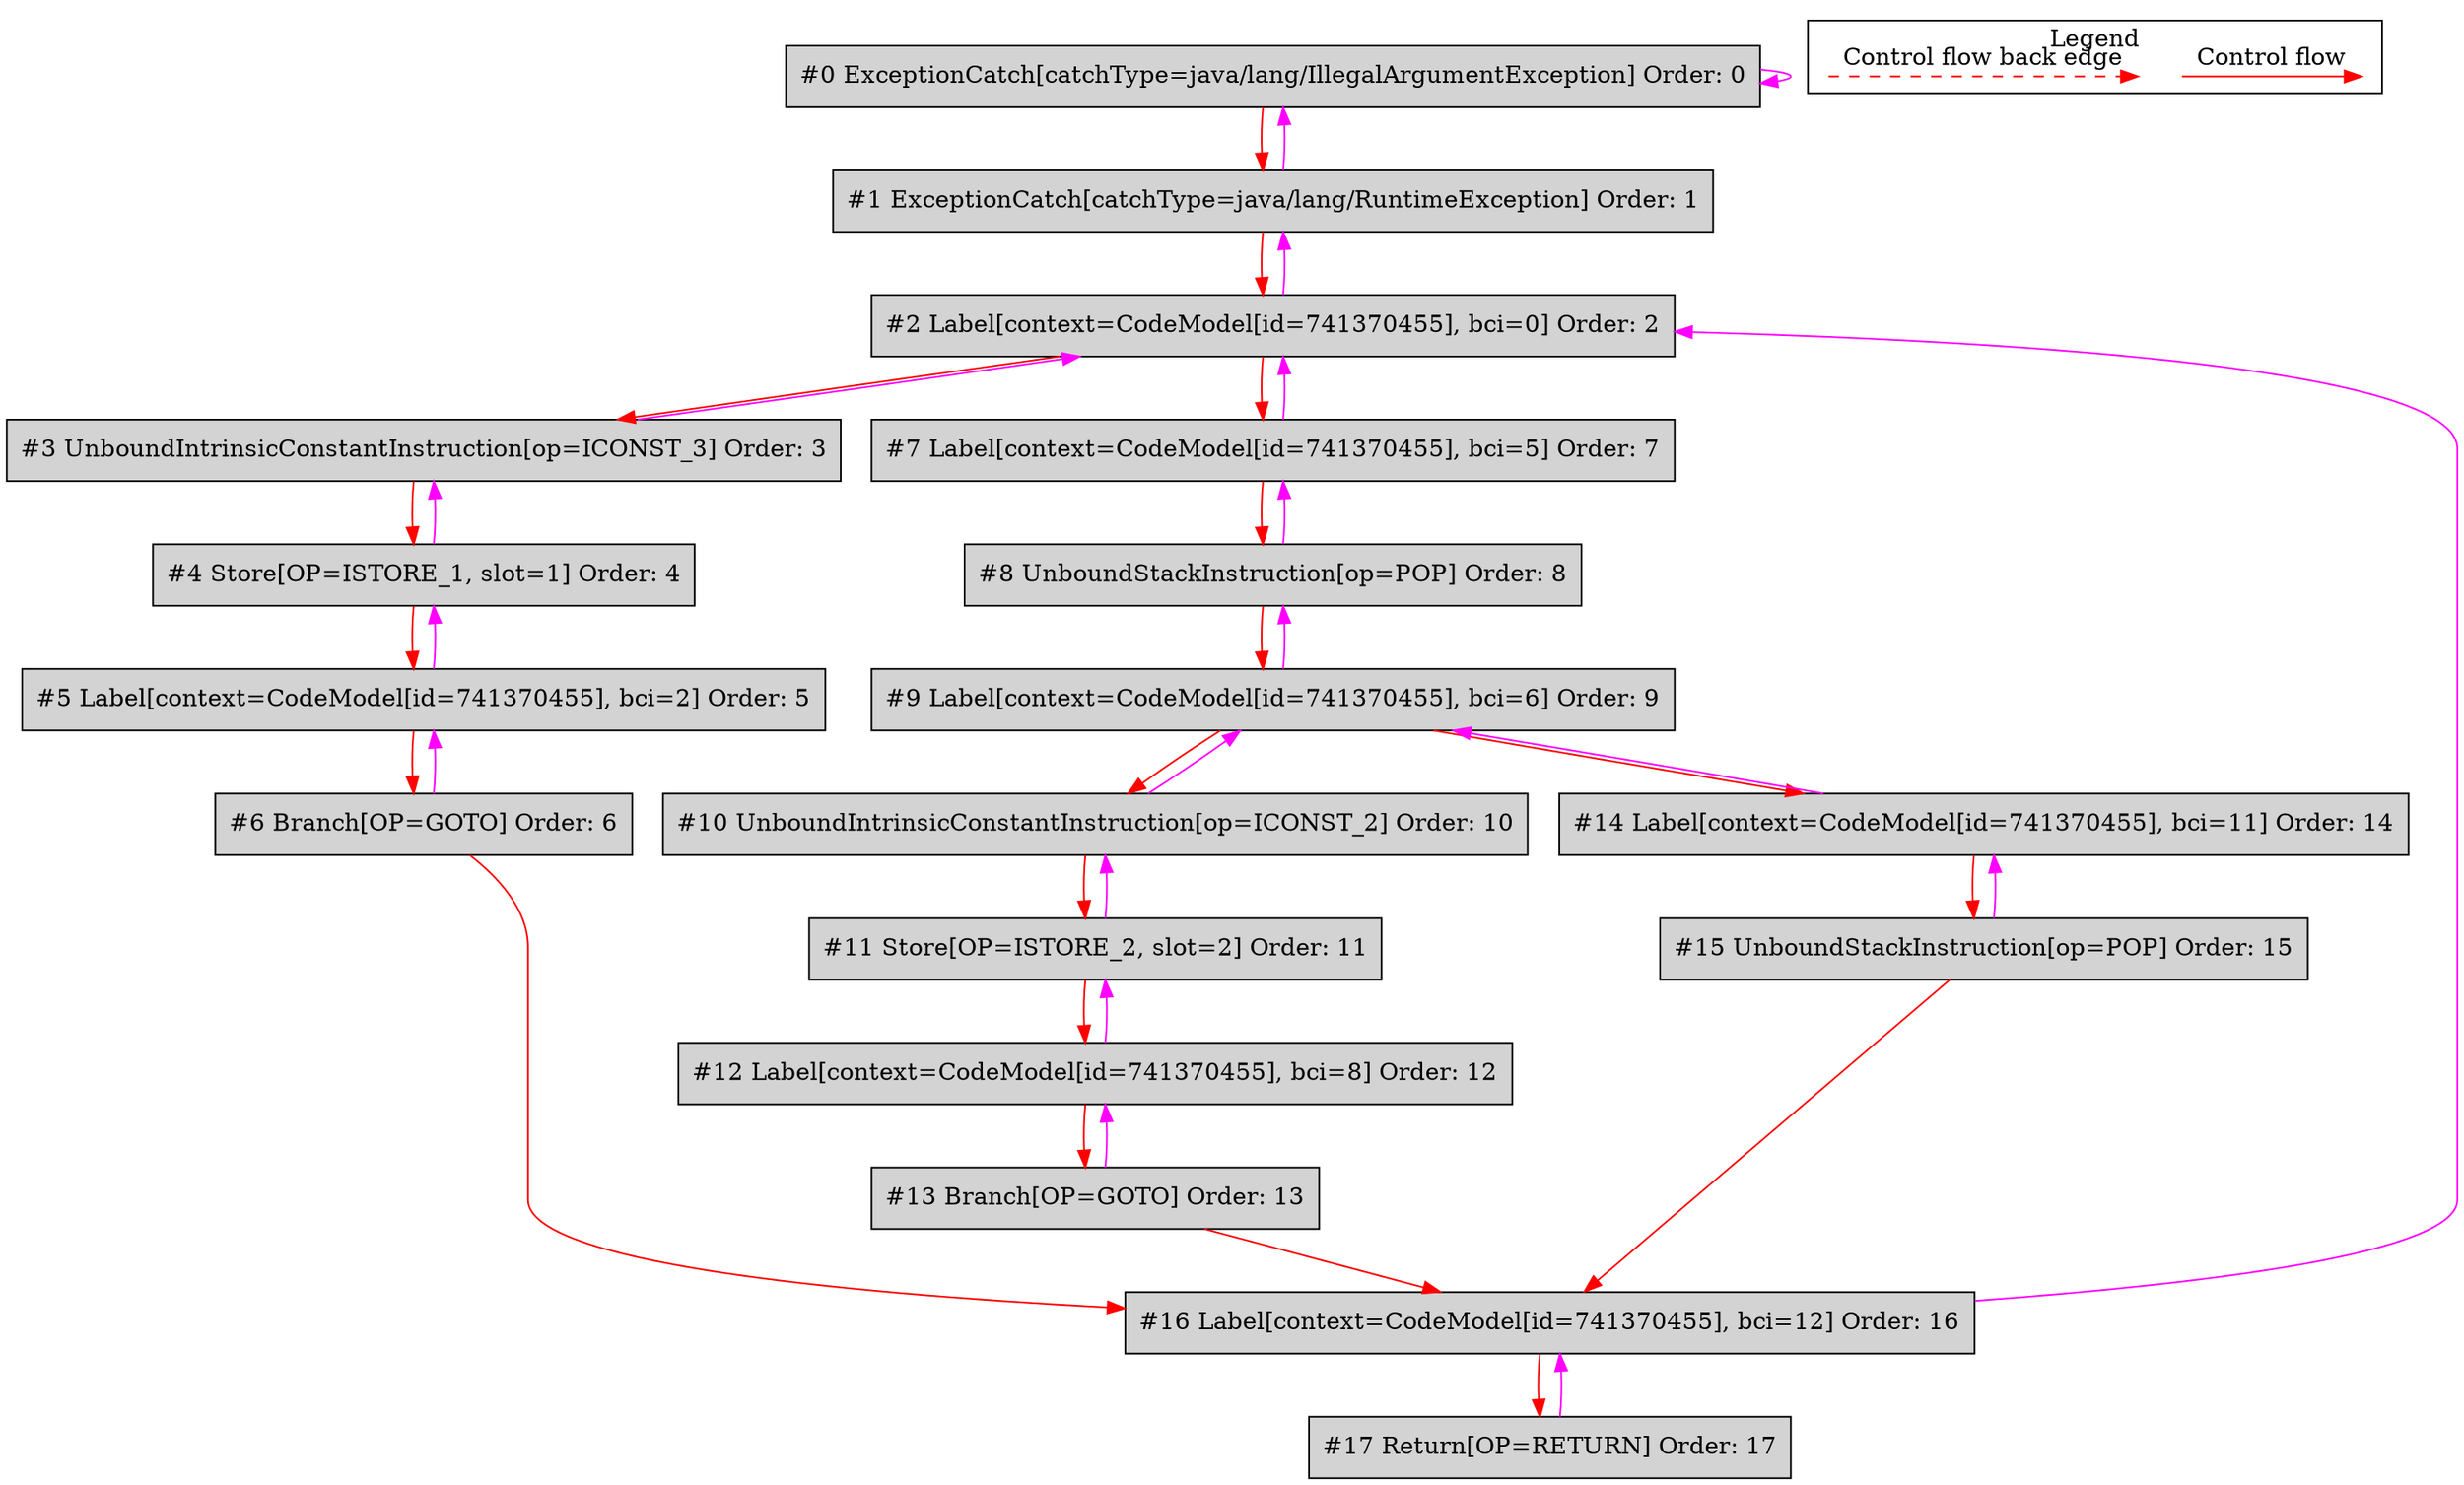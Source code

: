 digraph {
 ordering="in";
 node0[label="#0 ExceptionCatch[catchType=java/lang/IllegalArgumentException] Order: 0", shape=box, fillcolor=lightgrey, style=filled];
 node1[label="#1 ExceptionCatch[catchType=java/lang/RuntimeException] Order: 1", shape=box, fillcolor=lightgrey, style=filled];
 node2[label="#2 Label[context=CodeModel[id=741370455], bci=0] Order: 2", shape=box, fillcolor=lightgrey, style=filled];
 node3[label="#3 UnboundIntrinsicConstantInstruction[op=ICONST_3] Order: 3", shape=box, fillcolor=lightgrey, style=filled];
 node4[label="#4 Store[OP=ISTORE_1, slot=1] Order: 4", shape=box, fillcolor=lightgrey, style=filled];
 node5[label="#5 Label[context=CodeModel[id=741370455], bci=2] Order: 5", shape=box, fillcolor=lightgrey, style=filled];
 node6[label="#6 Branch[OP=GOTO] Order: 6", shape=box, fillcolor=lightgrey, style=filled];
 node7[label="#7 Label[context=CodeModel[id=741370455], bci=5] Order: 7", shape=box, fillcolor=lightgrey, style=filled];
 node8[label="#8 UnboundStackInstruction[op=POP] Order: 8", shape=box, fillcolor=lightgrey, style=filled];
 node9[label="#9 Label[context=CodeModel[id=741370455], bci=6] Order: 9", shape=box, fillcolor=lightgrey, style=filled];
 node10[label="#10 UnboundIntrinsicConstantInstruction[op=ICONST_2] Order: 10", shape=box, fillcolor=lightgrey, style=filled];
 node11[label="#11 Store[OP=ISTORE_2, slot=2] Order: 11", shape=box, fillcolor=lightgrey, style=filled];
 node12[label="#12 Label[context=CodeModel[id=741370455], bci=8] Order: 12", shape=box, fillcolor=lightgrey, style=filled];
 node13[label="#13 Branch[OP=GOTO] Order: 13", shape=box, fillcolor=lightgrey, style=filled];
 node14[label="#14 Label[context=CodeModel[id=741370455], bci=11] Order: 14", shape=box, fillcolor=lightgrey, style=filled];
 node15[label="#15 UnboundStackInstruction[op=POP] Order: 15", shape=box, fillcolor=lightgrey, style=filled];
 node16[label="#16 Label[context=CodeModel[id=741370455], bci=12] Order: 16", shape=box, fillcolor=lightgrey, style=filled];
 node17[label="#17 Return[OP=RETURN] Order: 17", shape=box, fillcolor=lightgrey, style=filled];
 node0 -> node0[color=fuchsia];
 node0 -> node1[color=red];
 node1 -> node0[color=fuchsia];
 node1 -> node2[color=red];
 node2 -> node1[color=fuchsia];
 node2 -> node3[color=red];
 node3 -> node2[color=fuchsia];
 node3 -> node4[color=red];
 node4 -> node3[color=fuchsia];
 node4 -> node5[color=red];
 node5 -> node4[color=fuchsia];
 node5 -> node6[color=red];
 node6 -> node5[color=fuchsia];
 node2 -> node7[color=red];
 node7 -> node2[color=fuchsia];
 node7 -> node8[color=red];
 node8 -> node7[color=fuchsia];
 node8 -> node9[color=red];
 node9 -> node8[color=fuchsia];
 node9 -> node10[color=red];
 node10 -> node9[color=fuchsia];
 node10 -> node11[color=red];
 node11 -> node10[color=fuchsia];
 node11 -> node12[color=red];
 node12 -> node11[color=fuchsia];
 node12 -> node13[color=red];
 node13 -> node12[color=fuchsia];
 node9 -> node14[color=red];
 node14 -> node9[color=fuchsia];
 node14 -> node15[color=red];
 node15 -> node14[color=fuchsia];
 node6 -> node16[color=red];
 node13 -> node16[color=red];
 node15 -> node16[color=red];
 node16 -> node2[color=fuchsia];
 node16 -> node17[color=red];
 node17 -> node16[color=fuchsia];
 subgraph cluster_000 {
  label = "Legend";
  node [shape=point]
  {
   rank=same;
   c0 [style = invis];
   c1 [style = invis];
   c2 [style = invis];
   c3 [style = invis];
  }
  c0 -> c1 [label="Control flow", style=solid, color=red]
  c2 -> c3 [label="Control flow back edge", style=dashed, color=red]
 }

}
